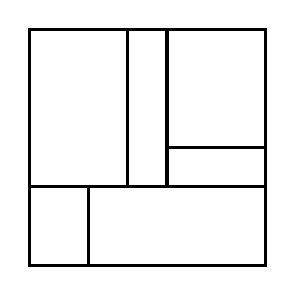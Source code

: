 \begin{tikzpicture}[very thick, scale=.5]
    \draw (0,2) rectangle (5/2,6);
    \draw (5/2,2) rectangle (7/2,6);
    \draw (7/2,3) rectangle (6,6);
    \draw (7/2,2) rectangle (6,3);
    \draw (0,0) rectangle (3/2,2);
    \draw (3/2,0) rectangle (6,2);
\end{tikzpicture}
